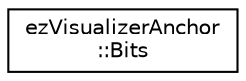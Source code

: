 digraph "Graphical Class Hierarchy"
{
 // LATEX_PDF_SIZE
  edge [fontname="Helvetica",fontsize="10",labelfontname="Helvetica",labelfontsize="10"];
  node [fontname="Helvetica",fontsize="10",shape=record];
  rankdir="LR";
  Node0 [label="ezVisualizerAnchor\l::Bits",height=0.2,width=0.4,color="black", fillcolor="white", style="filled",URL="$dd/d35/structez_visualizer_anchor_1_1_bits.htm",tooltip=" "];
}
